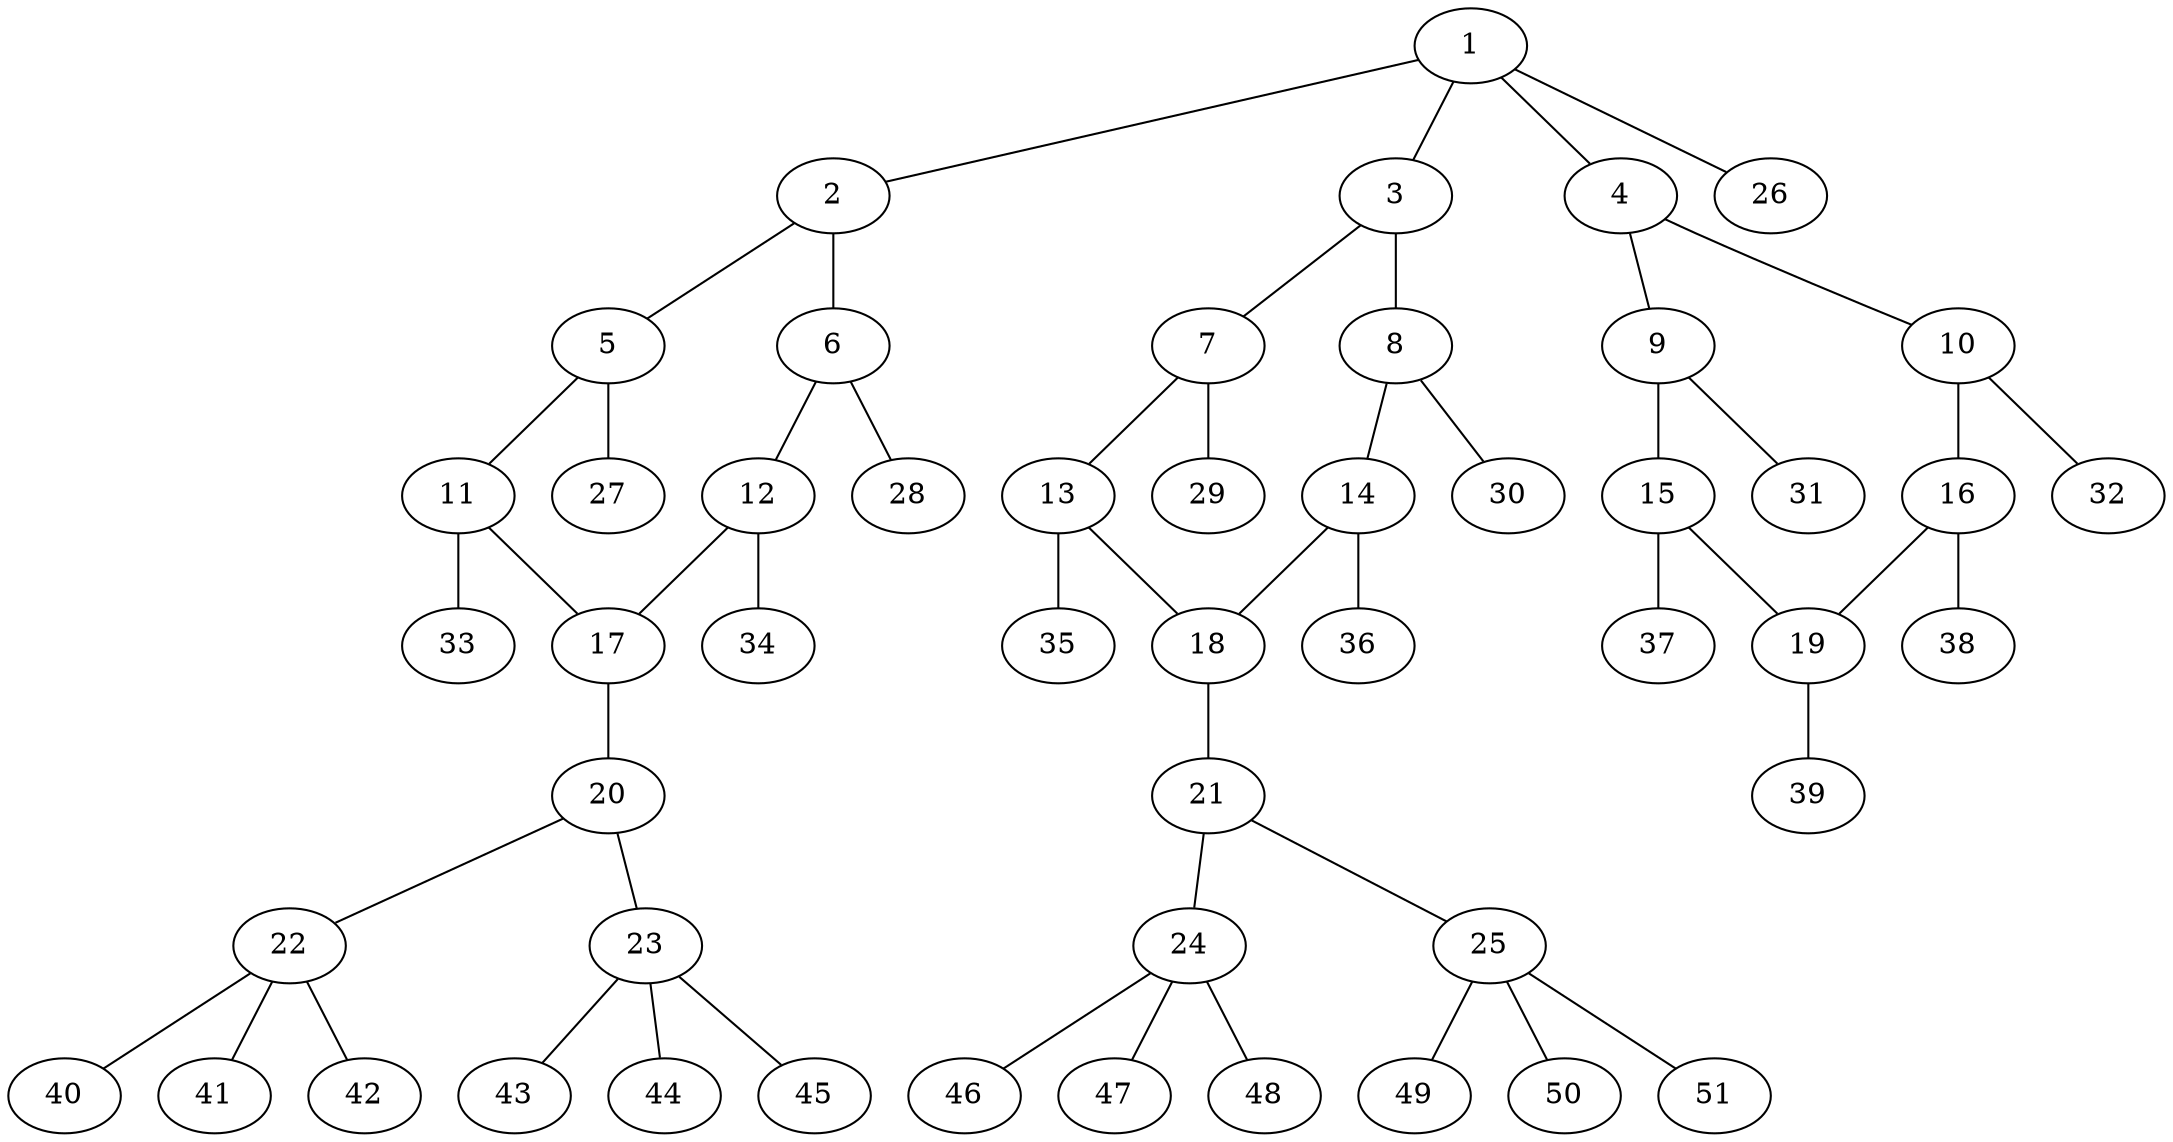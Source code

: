 graph molecule_1408 {
	1	 [chem=C];
	2	 [chem=C];
	1 -- 2	 [valence=1];
	3	 [chem=C];
	1 -- 3	 [valence=1];
	4	 [chem=C];
	1 -- 4	 [valence=1];
	26	 [chem=H];
	1 -- 26	 [valence=1];
	5	 [chem=C];
	2 -- 5	 [valence=2];
	6	 [chem=C];
	2 -- 6	 [valence=1];
	7	 [chem=C];
	3 -- 7	 [valence=2];
	8	 [chem=C];
	3 -- 8	 [valence=1];
	9	 [chem=C];
	4 -- 9	 [valence=2];
	10	 [chem=C];
	4 -- 10	 [valence=1];
	11	 [chem=C];
	5 -- 11	 [valence=1];
	27	 [chem=H];
	5 -- 27	 [valence=1];
	12	 [chem=C];
	6 -- 12	 [valence=2];
	28	 [chem=H];
	6 -- 28	 [valence=1];
	13	 [chem=C];
	7 -- 13	 [valence=1];
	29	 [chem=H];
	7 -- 29	 [valence=1];
	14	 [chem=C];
	8 -- 14	 [valence=2];
	30	 [chem=H];
	8 -- 30	 [valence=1];
	15	 [chem=C];
	9 -- 15	 [valence=1];
	31	 [chem=H];
	9 -- 31	 [valence=1];
	16	 [chem=C];
	10 -- 16	 [valence=2];
	32	 [chem=H];
	10 -- 32	 [valence=1];
	17	 [chem=C];
	11 -- 17	 [valence=2];
	33	 [chem=H];
	11 -- 33	 [valence=1];
	12 -- 17	 [valence=1];
	34	 [chem=H];
	12 -- 34	 [valence=1];
	18	 [chem=C];
	13 -- 18	 [valence=2];
	35	 [chem=H];
	13 -- 35	 [valence=1];
	14 -- 18	 [valence=1];
	36	 [chem=H];
	14 -- 36	 [valence=1];
	19	 [chem=C];
	15 -- 19	 [valence=2];
	37	 [chem=H];
	15 -- 37	 [valence=1];
	16 -- 19	 [valence=1];
	38	 [chem=H];
	16 -- 38	 [valence=1];
	20	 [chem=N];
	17 -- 20	 [valence=1];
	21	 [chem=N];
	18 -- 21	 [valence=1];
	39	 [chem=H];
	19 -- 39	 [valence=1];
	22	 [chem=C];
	20 -- 22	 [valence=1];
	23	 [chem=C];
	20 -- 23	 [valence=1];
	24	 [chem=C];
	21 -- 24	 [valence=1];
	25	 [chem=C];
	21 -- 25	 [valence=1];
	40	 [chem=H];
	22 -- 40	 [valence=1];
	41	 [chem=H];
	22 -- 41	 [valence=1];
	42	 [chem=H];
	22 -- 42	 [valence=1];
	43	 [chem=H];
	23 -- 43	 [valence=1];
	44	 [chem=H];
	23 -- 44	 [valence=1];
	45	 [chem=H];
	23 -- 45	 [valence=1];
	46	 [chem=H];
	24 -- 46	 [valence=1];
	47	 [chem=H];
	24 -- 47	 [valence=1];
	48	 [chem=H];
	24 -- 48	 [valence=1];
	49	 [chem=H];
	25 -- 49	 [valence=1];
	50	 [chem=H];
	25 -- 50	 [valence=1];
	51	 [chem=H];
	25 -- 51	 [valence=1];
}
